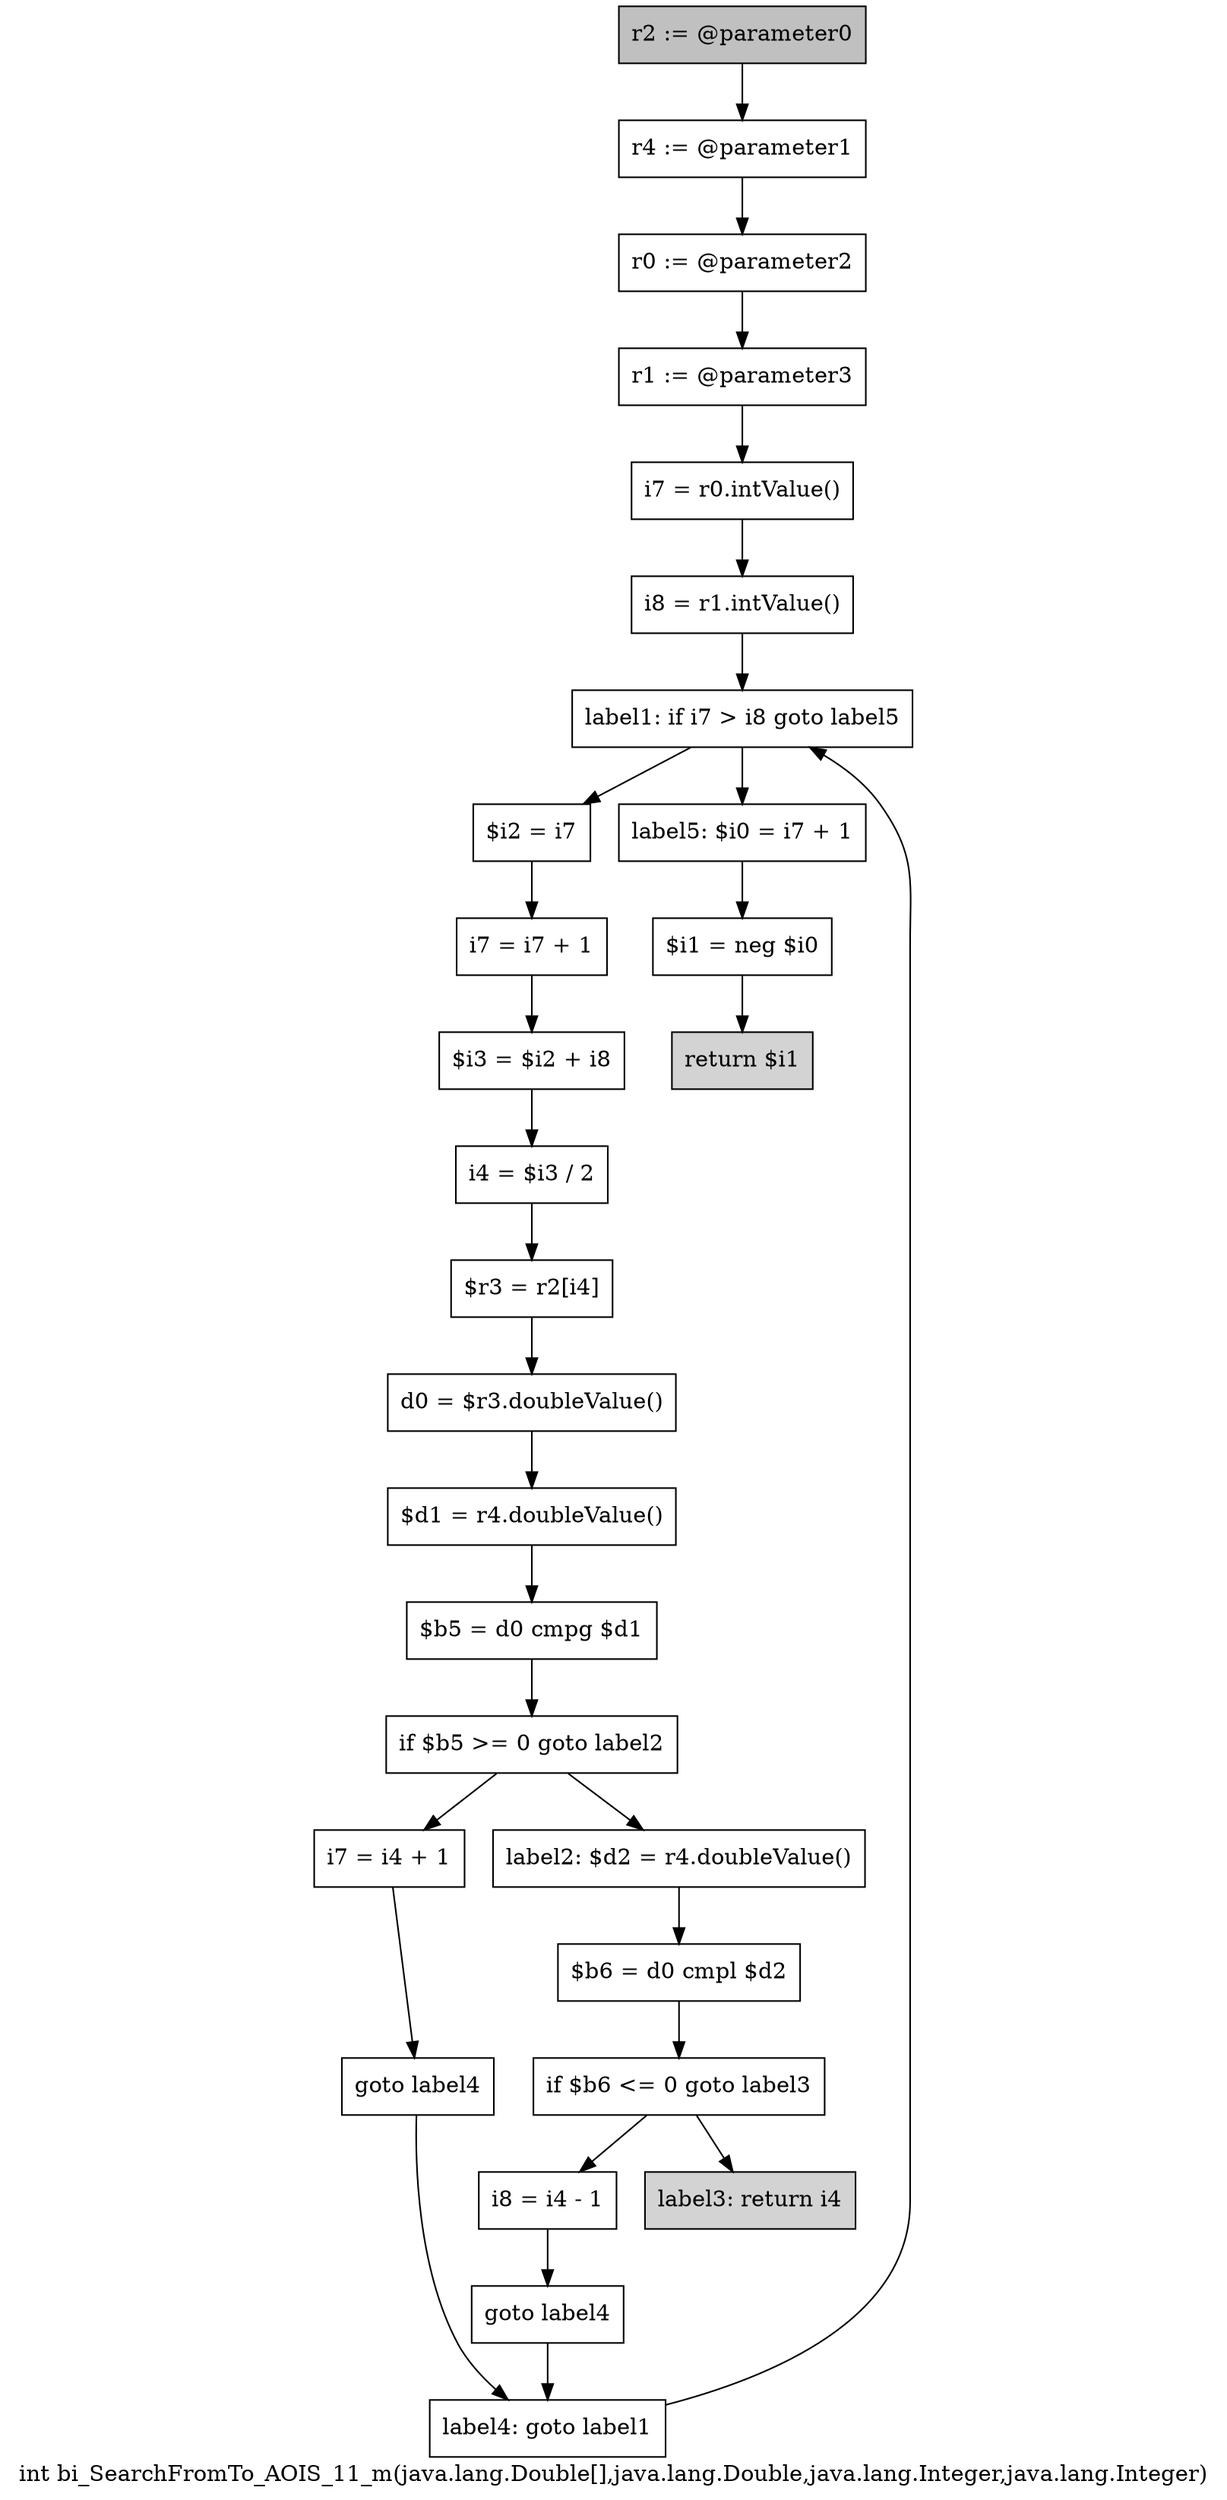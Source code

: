 digraph "int bi_SearchFromTo_AOIS_11_m(java.lang.Double[],java.lang.Double,java.lang.Integer,java.lang.Integer)" {
    label="int bi_SearchFromTo_AOIS_11_m(java.lang.Double[],java.lang.Double,java.lang.Integer,java.lang.Integer)";
    node [shape=box];
    "0" [style=filled,fillcolor=gray,label="r2 := @parameter0",];
    "1" [label="r4 := @parameter1",];
    "0"->"1";
    "2" [label="r0 := @parameter2",];
    "1"->"2";
    "3" [label="r1 := @parameter3",];
    "2"->"3";
    "4" [label="i7 = r0.intValue()",];
    "3"->"4";
    "5" [label="i8 = r1.intValue()",];
    "4"->"5";
    "6" [label="label1: if i7 > i8 goto label5",];
    "5"->"6";
    "7" [label="$i2 = i7",];
    "6"->"7";
    "25" [label="label5: $i0 = i7 + 1",];
    "6"->"25";
    "8" [label="i7 = i7 + 1",];
    "7"->"8";
    "9" [label="$i3 = $i2 + i8",];
    "8"->"9";
    "10" [label="i4 = $i3 / 2",];
    "9"->"10";
    "11" [label="$r3 = r2[i4]",];
    "10"->"11";
    "12" [label="d0 = $r3.doubleValue()",];
    "11"->"12";
    "13" [label="$d1 = r4.doubleValue()",];
    "12"->"13";
    "14" [label="$b5 = d0 cmpg $d1",];
    "13"->"14";
    "15" [label="if $b5 >= 0 goto label2",];
    "14"->"15";
    "16" [label="i7 = i4 + 1",];
    "15"->"16";
    "18" [label="label2: $d2 = r4.doubleValue()",];
    "15"->"18";
    "17" [label="goto label4",];
    "16"->"17";
    "24" [label="label4: goto label1",];
    "17"->"24";
    "19" [label="$b6 = d0 cmpl $d2",];
    "18"->"19";
    "20" [label="if $b6 <= 0 goto label3",];
    "19"->"20";
    "21" [label="i8 = i4 - 1",];
    "20"->"21";
    "23" [style=filled,fillcolor=lightgray,label="label3: return i4",];
    "20"->"23";
    "22" [label="goto label4",];
    "21"->"22";
    "22"->"24";
    "24"->"6";
    "26" [label="$i1 = neg $i0",];
    "25"->"26";
    "27" [style=filled,fillcolor=lightgray,label="return $i1",];
    "26"->"27";
}
